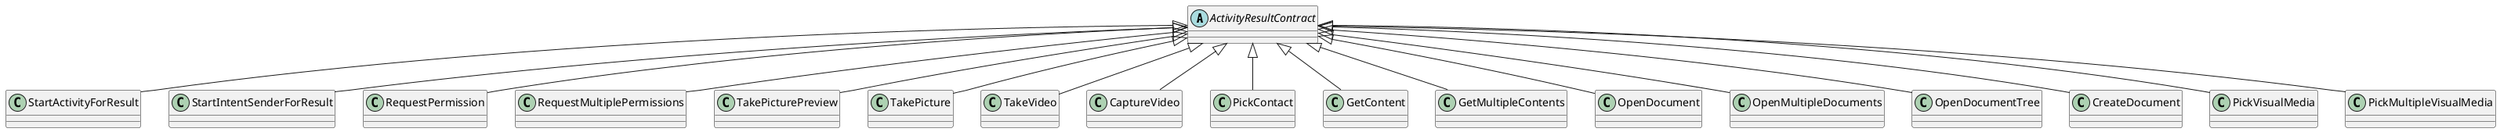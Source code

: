 @startuml
'https://plantuml.com/class-diagram

abstract class ActivityResultContract

class StartActivityForResult extends ActivityResultContract
class StartIntentSenderForResult extends ActivityResultContract

class RequestPermission extends ActivityResultContract
class RequestMultiplePermissions extends ActivityResultContract

class TakePicturePreview extends ActivityResultContract
class TakePicture extends ActivityResultContract
class TakeVideo extends ActivityResultContract
class CaptureVideo extends ActivityResultContract

class PickContact extends ActivityResultContract

class GetContent extends ActivityResultContract
class GetMultipleContents extends ActivityResultContract

class OpenDocument extends ActivityResultContract
class OpenMultipleDocuments extends ActivityResultContract
class OpenDocumentTree extends ActivityResultContract
class CreateDocument extends ActivityResultContract

class PickVisualMedia extends ActivityResultContract
class PickMultipleVisualMedia extends ActivityResultContract

@enduml